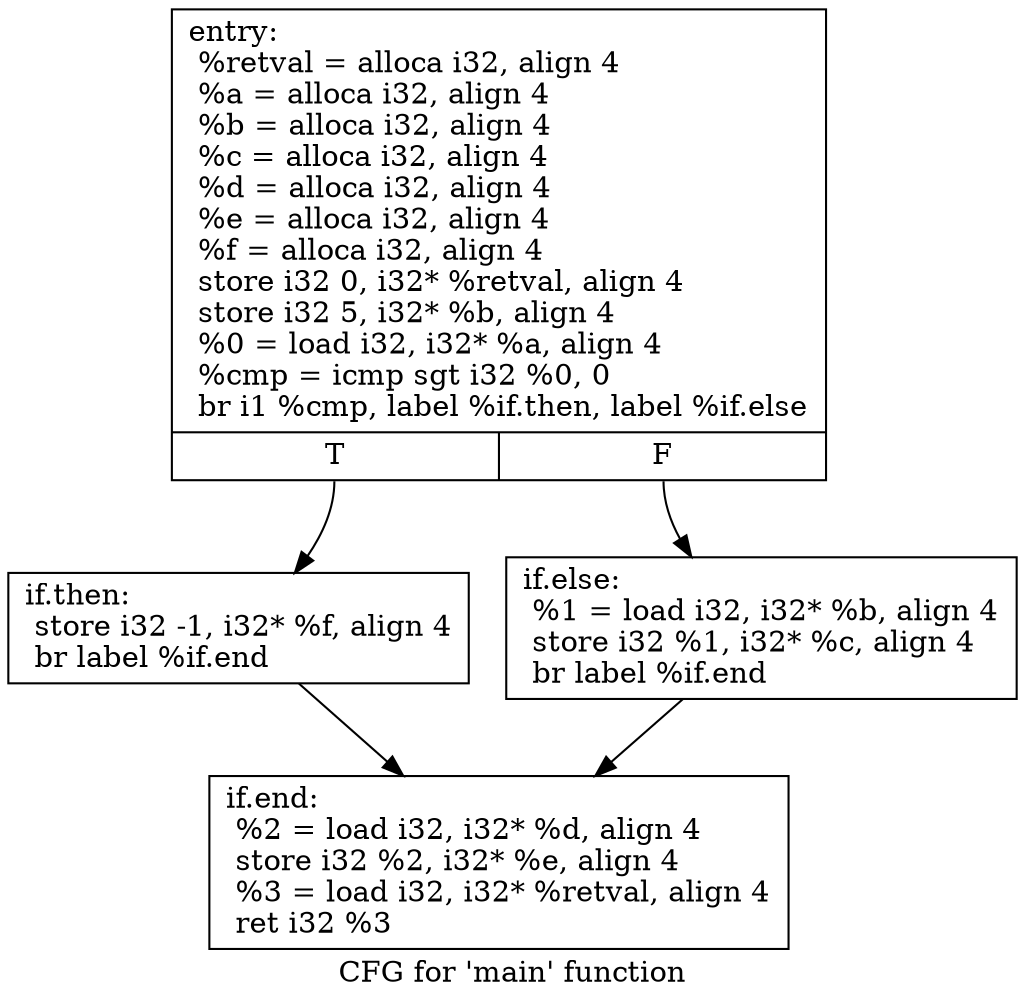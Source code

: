 digraph "CFG for 'main' function" {
	label="CFG for 'main' function";

	Node0x56372da5f770 [shape=record,label="{entry:\l  %retval = alloca i32, align 4\l  %a = alloca i32, align 4\l  %b = alloca i32, align 4\l  %c = alloca i32, align 4\l  %d = alloca i32, align 4\l  %e = alloca i32, align 4\l  %f = alloca i32, align 4\l  store i32 0, i32* %retval, align 4\l  store i32 5, i32* %b, align 4\l  %0 = load i32, i32* %a, align 4\l  %cmp = icmp sgt i32 %0, 0\l  br i1 %cmp, label %if.then, label %if.else\l|{<s0>T|<s1>F}}"];
	Node0x56372da5f770:s0 -> Node0x56372da604d0;
	Node0x56372da5f770:s1 -> Node0x56372da605a0;
	Node0x56372da604d0 [shape=record,label="{if.then:                                          \l  store i32 -1, i32* %f, align 4\l  br label %if.end\l}"];
	Node0x56372da604d0 -> Node0x56372da60720;
	Node0x56372da605a0 [shape=record,label="{if.else:                                          \l  %1 = load i32, i32* %b, align 4\l  store i32 %1, i32* %c, align 4\l  br label %if.end\l}"];
	Node0x56372da605a0 -> Node0x56372da60720;
	Node0x56372da60720 [shape=record,label="{if.end:                                           \l  %2 = load i32, i32* %d, align 4\l  store i32 %2, i32* %e, align 4\l  %3 = load i32, i32* %retval, align 4\l  ret i32 %3\l}"];
}
